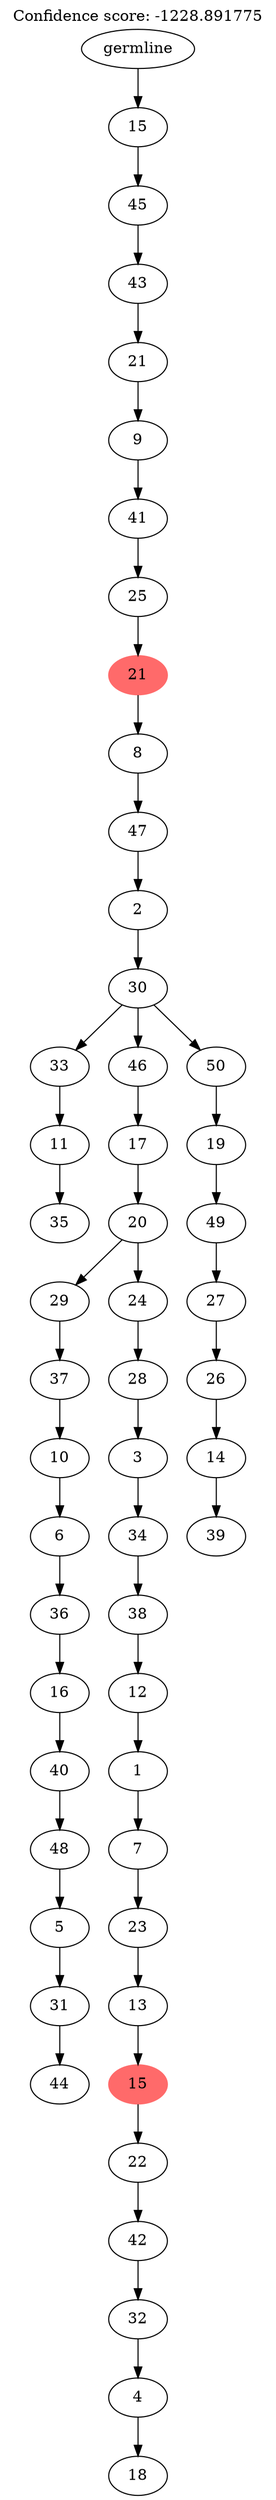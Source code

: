 digraph g {
	"51" -> "52";
	"52" [label="35"];
	"50" -> "51";
	"51" [label="11"];
	"48" -> "49";
	"49" [label="44"];
	"47" -> "48";
	"48" [label="31"];
	"46" -> "47";
	"47" [label="5"];
	"45" -> "46";
	"46" [label="48"];
	"44" -> "45";
	"45" [label="40"];
	"43" -> "44";
	"44" [label="16"];
	"42" -> "43";
	"43" [label="36"];
	"41" -> "42";
	"42" [label="6"];
	"40" -> "41";
	"41" [label="10"];
	"39" -> "40";
	"40" [label="37"];
	"37" -> "38";
	"38" [label="18"];
	"36" -> "37";
	"37" [label="4"];
	"35" -> "36";
	"36" [label="32"];
	"34" -> "35";
	"35" [label="42"];
	"33" -> "34";
	"34" [label="22"];
	"32" -> "33";
	"33" [color=indianred1, style=filled, label="15"];
	"31" -> "32";
	"32" [label="13"];
	"30" -> "31";
	"31" [label="23"];
	"29" -> "30";
	"30" [label="7"];
	"28" -> "29";
	"29" [label="1"];
	"27" -> "28";
	"28" [label="12"];
	"26" -> "27";
	"27" [label="38"];
	"25" -> "26";
	"26" [label="34"];
	"24" -> "25";
	"25" [label="3"];
	"23" -> "24";
	"24" [label="28"];
	"22" -> "23";
	"23" [label="24"];
	"22" -> "39";
	"39" [label="29"];
	"21" -> "22";
	"22" [label="20"];
	"20" -> "21";
	"21" [label="17"];
	"18" -> "19";
	"19" [label="39"];
	"17" -> "18";
	"18" [label="14"];
	"16" -> "17";
	"17" [label="26"];
	"15" -> "16";
	"16" [label="27"];
	"14" -> "15";
	"15" [label="49"];
	"13" -> "14";
	"14" [label="19"];
	"12" -> "13";
	"13" [label="50"];
	"12" -> "20";
	"20" [label="46"];
	"12" -> "50";
	"50" [label="33"];
	"11" -> "12";
	"12" [label="30"];
	"10" -> "11";
	"11" [label="2"];
	"9" -> "10";
	"10" [label="47"];
	"8" -> "9";
	"9" [label="8"];
	"7" -> "8";
	"8" [color=indianred1, style=filled, label="21"];
	"6" -> "7";
	"7" [label="25"];
	"5" -> "6";
	"6" [label="41"];
	"4" -> "5";
	"5" [label="9"];
	"3" -> "4";
	"4" [label="21"];
	"2" -> "3";
	"3" [label="43"];
	"1" -> "2";
	"2" [label="45"];
	"0" -> "1";
	"1" [label="15"];
	"0" [label="germline"];
	labelloc="t";
	label="Confidence score: -1228.891775";
}
